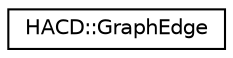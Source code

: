 digraph "Graphical Class Hierarchy"
{
  edge [fontname="Helvetica",fontsize="10",labelfontname="Helvetica",labelfontsize="10"];
  node [fontname="Helvetica",fontsize="10",shape=record];
  rankdir="LR";
  Node1 [label="HACD::GraphEdge",height=0.2,width=0.4,color="black", fillcolor="white", style="filled",URL="$class_h_a_c_d_1_1_graph_edge.html"];
}
